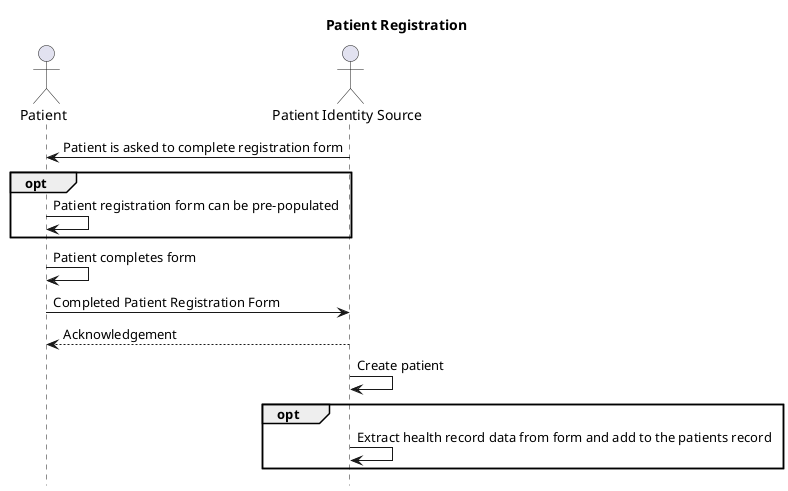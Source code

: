 @startuml

hide footbox

title Patient Registration

actor "Patient" as patient
actor "Patient Identity Source" as source

source -> patient: Patient is asked to complete registration form
opt
  patient -> patient: Patient registration form can be pre-populated
end
patient -> patient : Patient completes form
patient -> source: Completed Patient Registration Form
source --> patient: Acknowledgement
source -> source: Create patient
opt
source -> source: Extract health record data from form and add to the patients record
end
@enduml

